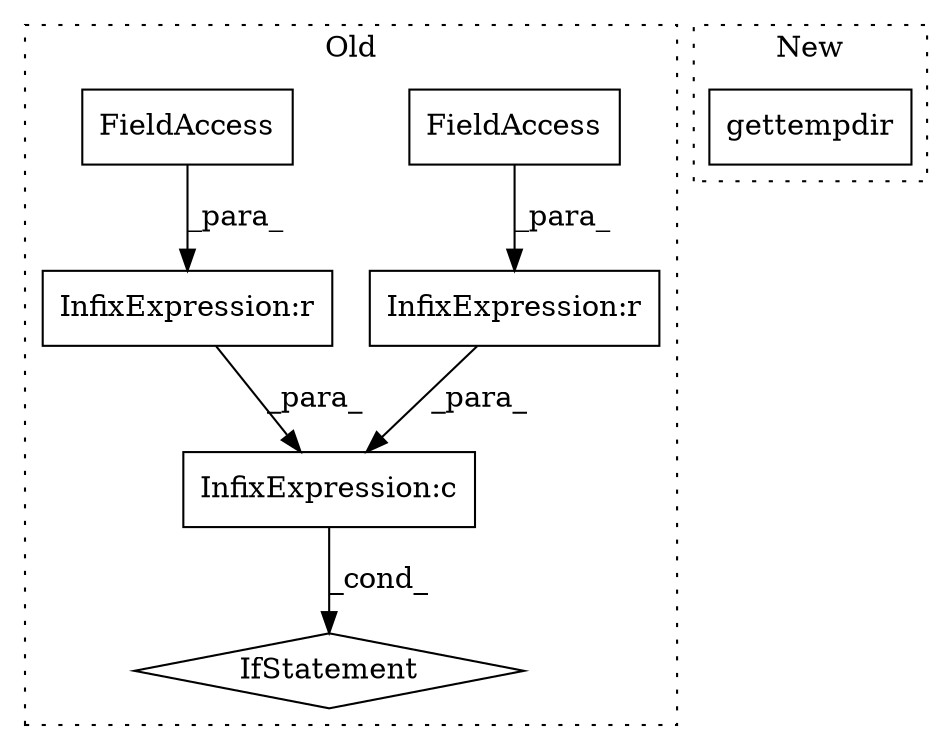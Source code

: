 digraph G {
subgraph cluster0 {
1 [label="IfStatement" a="25" s="3970,4034" l="4,2" shape="diamond"];
3 [label="InfixExpression:c" a="27" s="4001" l="4" shape="box"];
4 [label="InfixExpression:r" a="27" s="3996" l="3" shape="box"];
5 [label="InfixExpression:r" a="27" s="4027" l="4" shape="box"];
6 [label="FieldAccess" a="22" s="3975" l="4" shape="box"];
7 [label="FieldAccess" a="22" s="4006" l="4" shape="box"];
label = "Old";
style="dotted";
}
subgraph cluster1 {
2 [label="gettempdir" a="32" s="4879" l="12" shape="box"];
label = "New";
style="dotted";
}
3 -> 1 [label="_cond_"];
4 -> 3 [label="_para_"];
5 -> 3 [label="_para_"];
6 -> 4 [label="_para_"];
7 -> 5 [label="_para_"];
}